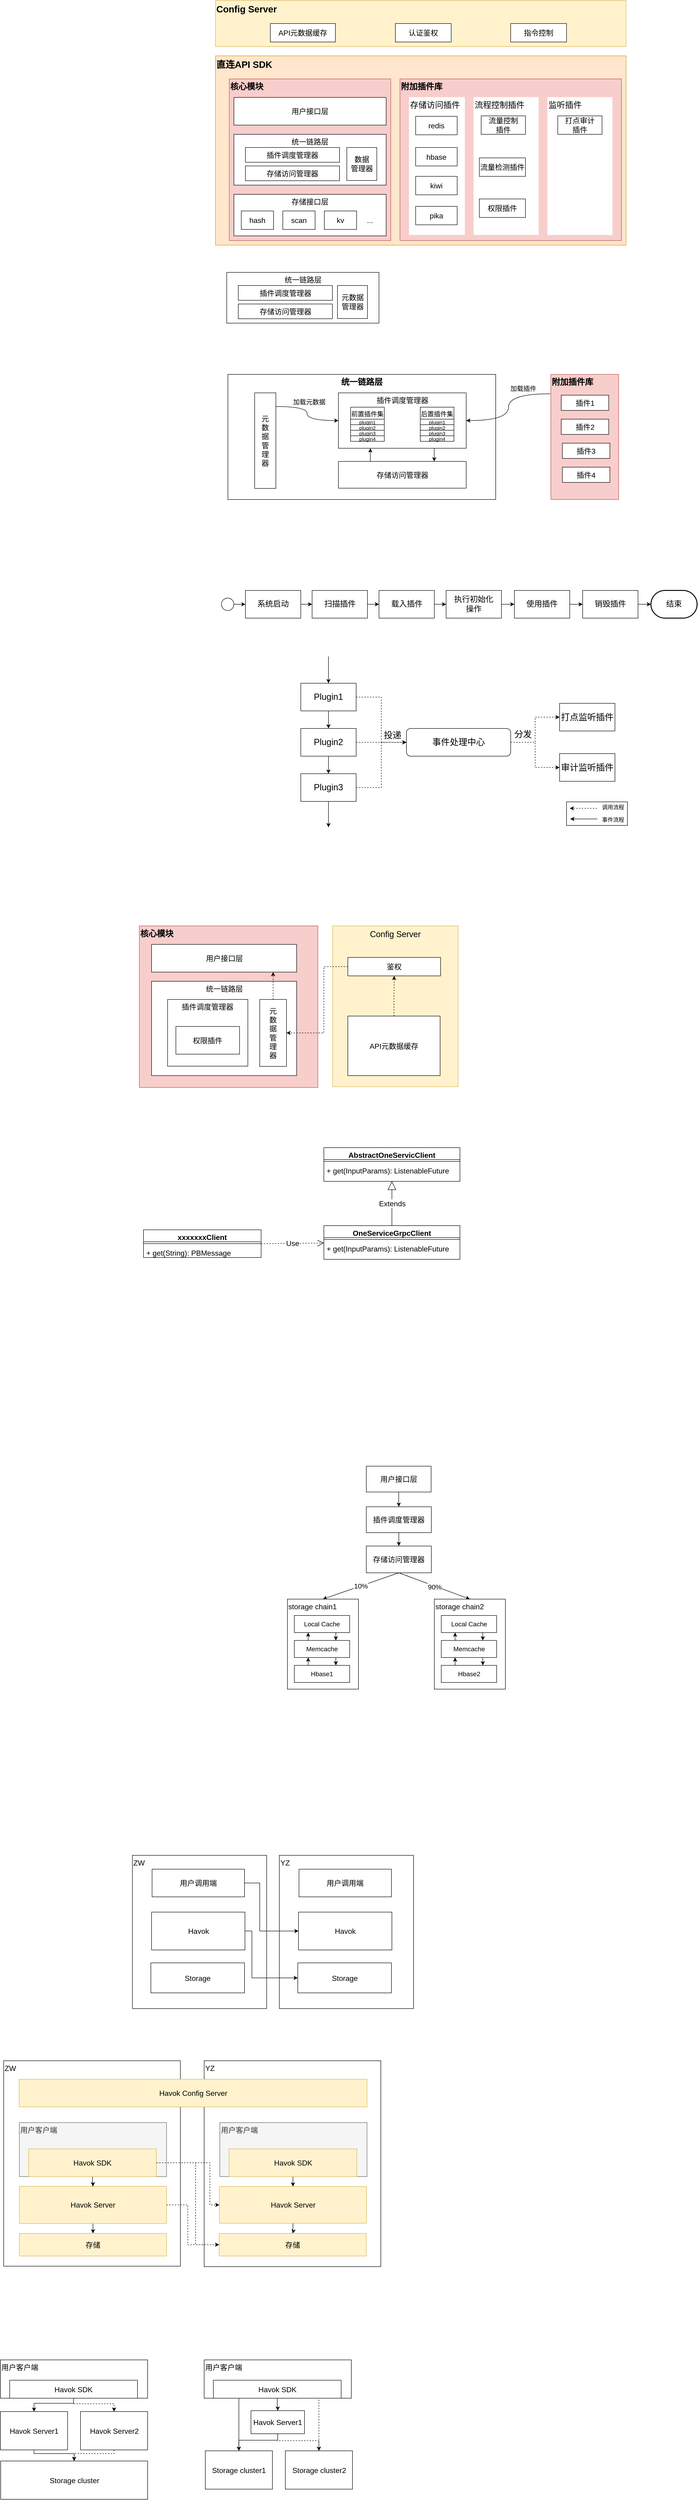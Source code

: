 <mxfile version="18.0.6" type="github">
  <diagram id="GQeWL2nTSIG87tDZNMUT" name="Page-1">
    <mxGraphModel dx="4045" dy="1923" grid="0" gridSize="10" guides="1" tooltips="1" connect="1" arrows="1" fold="1" page="0" pageScale="1" pageWidth="827" pageHeight="1169" math="0" shadow="0">
      <root>
        <mxCell id="0" />
        <mxCell id="1" parent="0" />
        <mxCell id="g6kbwPgoMr0WFrOHUzp--1" value="&lt;font style=&quot;font-size: 20px&quot;&gt;&lt;b&gt;直连API SDK&lt;/b&gt;&lt;/font&gt;" style="rounded=0;whiteSpace=wrap;html=1;verticalAlign=top;align=left;fillColor=#ffe6cc;strokeColor=#d79b00;" parent="1" vertex="1">
          <mxGeometry x="3" y="249" width="890" height="410" as="geometry" />
        </mxCell>
        <mxCell id="KhDFo-M1c330gRiOqBZQ-3" value="附加插件库" style="rounded=0;whiteSpace=wrap;html=1;verticalAlign=top;align=left;fontSize=18;fontStyle=1;fillColor=#f8cecc;strokeColor=#b85450;" parent="1" vertex="1">
          <mxGeometry x="403" y="299" width="480" height="350" as="geometry" />
        </mxCell>
        <mxCell id="KhDFo-M1c330gRiOqBZQ-4" value="核心模块" style="rounded=0;whiteSpace=wrap;html=1;verticalAlign=top;align=left;fontSize=18;fontStyle=1;fillColor=#f8cecc;strokeColor=#b85450;" parent="1" vertex="1">
          <mxGeometry x="33" y="299" width="350" height="350" as="geometry" />
        </mxCell>
        <mxCell id="KhDFo-M1c330gRiOqBZQ-5" value="统一链路层" style="rounded=0;whiteSpace=wrap;html=1;verticalAlign=top;fontSize=16;" parent="1" vertex="1">
          <mxGeometry x="43" y="419" width="330" height="110" as="geometry" />
        </mxCell>
        <mxCell id="KhDFo-M1c330gRiOqBZQ-6" value="存储接口层" style="rounded=0;whiteSpace=wrap;html=1;fontSize=16;verticalAlign=top;" parent="1" vertex="1">
          <mxGeometry x="43" y="549" width="330" height="90" as="geometry" />
        </mxCell>
        <mxCell id="KhDFo-M1c330gRiOqBZQ-7" value="存储访问管理器" style="rounded=0;whiteSpace=wrap;html=1;fontSize=16;" parent="1" vertex="1">
          <mxGeometry x="68" y="487.5" width="204" height="32" as="geometry" />
        </mxCell>
        <mxCell id="KhDFo-M1c330gRiOqBZQ-11" value="用户接口层" style="rounded=0;whiteSpace=wrap;html=1;fontSize=16;" parent="1" vertex="1">
          <mxGeometry x="43" y="339" width="330" height="60" as="geometry" />
        </mxCell>
        <mxCell id="caog0tyJu0MzEItGIJM4-1" value="hash" style="rounded=0;whiteSpace=wrap;html=1;fontSize=16;" parent="1" vertex="1">
          <mxGeometry x="59" y="585" width="70" height="40" as="geometry" />
        </mxCell>
        <mxCell id="caog0tyJu0MzEItGIJM4-2" value="scan" style="rounded=0;whiteSpace=wrap;html=1;fontSize=16;" parent="1" vertex="1">
          <mxGeometry x="149" y="585" width="70" height="40" as="geometry" />
        </mxCell>
        <mxCell id="caog0tyJu0MzEItGIJM4-3" value="kv" style="rounded=0;whiteSpace=wrap;html=1;fontSize=16;" parent="1" vertex="1">
          <mxGeometry x="239" y="585" width="70" height="40" as="geometry" />
        </mxCell>
        <mxCell id="caog0tyJu0MzEItGIJM4-4" value="..." style="rounded=0;whiteSpace=wrap;html=1;fontSize=16;strokeColor=#FFFFFF;" parent="1" vertex="1">
          <mxGeometry x="313" y="585" width="50" height="40" as="geometry" />
        </mxCell>
        <mxCell id="caog0tyJu0MzEItGIJM4-6" value="流程控制插件" style="rounded=0;whiteSpace=wrap;html=1;fontSize=18;strokeColor=#FFFFFF;verticalAlign=top;align=left;" parent="1" vertex="1">
          <mxGeometry x="563" y="339" width="140" height="297.5" as="geometry" />
        </mxCell>
        <mxCell id="KhDFo-M1c330gRiOqBZQ-16" value="权限插件" style="rounded=0;whiteSpace=wrap;html=1;fontSize=16;" parent="1" vertex="1">
          <mxGeometry x="575" y="559" width="100" height="40" as="geometry" />
        </mxCell>
        <mxCell id="KhDFo-M1c330gRiOqBZQ-20" value="流量检测插件" style="rounded=0;whiteSpace=wrap;html=1;fontSize=16;" parent="1" vertex="1">
          <mxGeometry x="575" y="470" width="100" height="40" as="geometry" />
        </mxCell>
        <mxCell id="caog0tyJu0MzEItGIJM4-9" value="存储访问插件" style="rounded=0;whiteSpace=wrap;html=1;fontSize=18;strokeColor=#FFFFFF;verticalAlign=top;align=left;" parent="1" vertex="1">
          <mxGeometry x="423" y="339" width="120" height="297.5" as="geometry" />
        </mxCell>
        <mxCell id="KhDFo-M1c330gRiOqBZQ-12" value="redis" style="rounded=0;whiteSpace=wrap;html=1;fontSize=16;" parent="1" vertex="1">
          <mxGeometry x="437" y="380" width="90" height="40" as="geometry" />
        </mxCell>
        <mxCell id="KhDFo-M1c330gRiOqBZQ-13" value="hbase" style="rounded=0;whiteSpace=wrap;html=1;fontSize=16;" parent="1" vertex="1">
          <mxGeometry x="437" y="447.5" width="90" height="40" as="geometry" />
        </mxCell>
        <mxCell id="KhDFo-M1c330gRiOqBZQ-14" value="kiwi" style="rounded=0;whiteSpace=wrap;html=1;fontSize=16;" parent="1" vertex="1">
          <mxGeometry x="437" y="510" width="90" height="40" as="geometry" />
        </mxCell>
        <mxCell id="KhDFo-M1c330gRiOqBZQ-15" value="pika" style="rounded=0;whiteSpace=wrap;html=1;fontSize=16;" parent="1" vertex="1">
          <mxGeometry x="437" y="575" width="90" height="40" as="geometry" />
        </mxCell>
        <mxCell id="caog0tyJu0MzEItGIJM4-10" value="插件调度管理器" style="rounded=0;whiteSpace=wrap;html=1;fontSize=16;" parent="1" vertex="1">
          <mxGeometry x="68" y="447.5" width="204" height="32" as="geometry" />
        </mxCell>
        <mxCell id="CGGrDUPs-Wo5I1myl7fO-1" value="数据&lt;br&gt;管理器" style="rounded=0;whiteSpace=wrap;html=1;fontSize=16;" parent="1" vertex="1">
          <mxGeometry x="287.75" y="447.5" width="65" height="71.5" as="geometry" />
        </mxCell>
        <mxCell id="CGGrDUPs-Wo5I1myl7fO-2" value="监听插件" style="rounded=0;whiteSpace=wrap;html=1;fontSize=18;strokeColor=#FFFFFF;verticalAlign=top;align=left;" parent="1" vertex="1">
          <mxGeometry x="723" y="339" width="140" height="297.5" as="geometry" />
        </mxCell>
        <mxCell id="KhDFo-M1c330gRiOqBZQ-17" value="流量控制&lt;br&gt;插件" style="rounded=0;whiteSpace=wrap;html=1;fontSize=16;" parent="1" vertex="1">
          <mxGeometry x="579" y="379" width="96" height="40" as="geometry" />
        </mxCell>
        <mxCell id="caog0tyJu0MzEItGIJM4-5" value="打点审计&lt;br&gt;插件" style="rounded=0;whiteSpace=wrap;html=1;fontSize=16;" parent="1" vertex="1">
          <mxGeometry x="745" y="379" width="96" height="40" as="geometry" />
        </mxCell>
        <mxCell id="g6kbwPgoMr0WFrOHUzp--2" value="&lt;b&gt;Config Server&lt;/b&gt;" style="rounded=0;whiteSpace=wrap;html=1;fontSize=20;verticalAlign=top;align=left;fillColor=#fff2cc;strokeColor=#d6b656;" parent="1" vertex="1">
          <mxGeometry x="3" y="129" width="890" height="100" as="geometry" />
        </mxCell>
        <mxCell id="g6kbwPgoMr0WFrOHUzp--3" value="API元数据缓存" style="rounded=0;whiteSpace=wrap;html=1;fontSize=16;" parent="1" vertex="1">
          <mxGeometry x="122" y="179" width="141" height="40" as="geometry" />
        </mxCell>
        <mxCell id="g6kbwPgoMr0WFrOHUzp--4" value="认证鉴权" style="rounded=0;whiteSpace=wrap;html=1;fontSize=16;" parent="1" vertex="1">
          <mxGeometry x="393" y="179" width="121" height="40" as="geometry" />
        </mxCell>
        <mxCell id="g6kbwPgoMr0WFrOHUzp--5" value="指令控制" style="rounded=0;whiteSpace=wrap;html=1;fontSize=16;" parent="1" vertex="1">
          <mxGeometry x="643" y="179" width="121" height="40" as="geometry" />
        </mxCell>
        <mxCell id="g4aInVaGI_5vyMNu5kUT-1" value="统一链路层" style="rounded=0;whiteSpace=wrap;html=1;verticalAlign=top;fontSize=16;" parent="1" vertex="1">
          <mxGeometry x="27.5" y="718" width="330" height="110" as="geometry" />
        </mxCell>
        <mxCell id="g4aInVaGI_5vyMNu5kUT-2" value="存储访问管理器" style="rounded=0;whiteSpace=wrap;html=1;fontSize=16;" parent="1" vertex="1">
          <mxGeometry x="52.5" y="786.5" width="204" height="32" as="geometry" />
        </mxCell>
        <mxCell id="g4aInVaGI_5vyMNu5kUT-3" value="插件调度管理器" style="rounded=0;whiteSpace=wrap;html=1;fontSize=16;" parent="1" vertex="1">
          <mxGeometry x="52.5" y="746.5" width="204" height="32" as="geometry" />
        </mxCell>
        <mxCell id="g4aInVaGI_5vyMNu5kUT-4" value="元数据&lt;br&gt;管理器" style="rounded=0;whiteSpace=wrap;html=1;fontSize=16;" parent="1" vertex="1">
          <mxGeometry x="267.5" y="746.5" width="65" height="71.5" as="geometry" />
        </mxCell>
        <mxCell id="g4aInVaGI_5vyMNu5kUT-5" value="&lt;font style=&quot;font-size: 18px&quot;&gt;&lt;b&gt;统一链路层&lt;/b&gt;&lt;/font&gt;" style="rounded=0;whiteSpace=wrap;html=1;verticalAlign=top;fontSize=16;" parent="1" vertex="1">
          <mxGeometry x="30" y="939" width="580.5" height="271" as="geometry" />
        </mxCell>
        <mxCell id="g4aInVaGI_5vyMNu5kUT-21" style="edgeStyle=orthogonalEdgeStyle;curved=1;rounded=0;orthogonalLoop=1;jettySize=auto;html=1;exitX=0.25;exitY=0;exitDx=0;exitDy=0;entryX=0.25;entryY=1;entryDx=0;entryDy=0;" parent="1" source="g4aInVaGI_5vyMNu5kUT-6" target="g4aInVaGI_5vyMNu5kUT-7" edge="1">
          <mxGeometry relative="1" as="geometry" />
        </mxCell>
        <mxCell id="g4aInVaGI_5vyMNu5kUT-6" value="存储访问管理器" style="rounded=0;whiteSpace=wrap;html=1;fontSize=16;" parent="1" vertex="1">
          <mxGeometry x="269.5" y="1127.5" width="277" height="58" as="geometry" />
        </mxCell>
        <mxCell id="g4aInVaGI_5vyMNu5kUT-20" style="edgeStyle=orthogonalEdgeStyle;curved=1;rounded=0;orthogonalLoop=1;jettySize=auto;html=1;exitX=0.75;exitY=1;exitDx=0;exitDy=0;entryX=0.75;entryY=0;entryDx=0;entryDy=0;" parent="1" source="g4aInVaGI_5vyMNu5kUT-7" target="g4aInVaGI_5vyMNu5kUT-6" edge="1">
          <mxGeometry relative="1" as="geometry" />
        </mxCell>
        <mxCell id="g4aInVaGI_5vyMNu5kUT-7" value="插件调度管理器" style="rounded=0;whiteSpace=wrap;html=1;fontSize=16;verticalAlign=top;" parent="1" vertex="1">
          <mxGeometry x="269.5" y="979" width="277" height="120" as="geometry" />
        </mxCell>
        <mxCell id="g4aInVaGI_5vyMNu5kUT-23" style="edgeStyle=orthogonalEdgeStyle;curved=1;rounded=0;orthogonalLoop=1;jettySize=auto;html=1;exitX=1;exitY=0.143;exitDx=0;exitDy=0;entryX=0;entryY=0.5;entryDx=0;entryDy=0;exitPerimeter=0;" parent="1" source="g4aInVaGI_5vyMNu5kUT-8" target="g4aInVaGI_5vyMNu5kUT-7" edge="1">
          <mxGeometry relative="1" as="geometry" />
        </mxCell>
        <mxCell id="g4aInVaGI_5vyMNu5kUT-25" value="加载元数据" style="edgeLabel;html=1;align=center;verticalAlign=middle;resizable=0;points=[];fontSize=14;" parent="g4aInVaGI_5vyMNu5kUT-23" vertex="1" connectable="0">
          <mxGeometry x="-0.211" y="5" relative="1" as="geometry">
            <mxPoint x="6" y="-5" as="offset" />
          </mxGeometry>
        </mxCell>
        <mxCell id="g4aInVaGI_5vyMNu5kUT-8" value="元&lt;br&gt;数&lt;br&gt;据&lt;br&gt;管&lt;br&gt;理&lt;br&gt;器" style="rounded=0;whiteSpace=wrap;html=1;fontSize=16;" parent="1" vertex="1">
          <mxGeometry x="88" y="979" width="46" height="207" as="geometry" />
        </mxCell>
        <mxCell id="g4aInVaGI_5vyMNu5kUT-19" style="edgeStyle=orthogonalEdgeStyle;rounded=0;orthogonalLoop=1;jettySize=auto;html=1;exitX=-0.007;exitY=0.155;exitDx=0;exitDy=0;entryX=1;entryY=0.5;entryDx=0;entryDy=0;curved=1;exitPerimeter=0;" parent="1" source="g4aInVaGI_5vyMNu5kUT-9" target="g4aInVaGI_5vyMNu5kUT-7" edge="1">
          <mxGeometry relative="1" as="geometry" />
        </mxCell>
        <mxCell id="g4aInVaGI_5vyMNu5kUT-24" value="加载插件" style="edgeLabel;html=1;align=center;verticalAlign=middle;resizable=0;points=[];fontSize=14;" parent="g4aInVaGI_5vyMNu5kUT-19" vertex="1" connectable="0">
          <mxGeometry x="-0.294" y="1" relative="1" as="geometry">
            <mxPoint x="26" y="-12" as="offset" />
          </mxGeometry>
        </mxCell>
        <mxCell id="g4aInVaGI_5vyMNu5kUT-9" value="附加插件库" style="rounded=0;whiteSpace=wrap;html=1;verticalAlign=top;align=left;fontSize=18;fontStyle=1;fillColor=#f8cecc;strokeColor=#b85450;" parent="1" vertex="1">
          <mxGeometry x="730" y="939" width="147" height="271" as="geometry" />
        </mxCell>
        <mxCell id="g4aInVaGI_5vyMNu5kUT-13" value="插件1" style="rounded=0;whiteSpace=wrap;html=1;fontSize=16;" parent="1" vertex="1">
          <mxGeometry x="752.5" y="984" width="103" height="33" as="geometry" />
        </mxCell>
        <mxCell id="g4aInVaGI_5vyMNu5kUT-14" value="插件2" style="rounded=0;whiteSpace=wrap;html=1;fontSize=16;" parent="1" vertex="1">
          <mxGeometry x="752.5" y="1036" width="103" height="33" as="geometry" />
        </mxCell>
        <mxCell id="g4aInVaGI_5vyMNu5kUT-15" value="插件3" style="rounded=0;whiteSpace=wrap;html=1;fontSize=16;" parent="1" vertex="1">
          <mxGeometry x="755" y="1088" width="103" height="33" as="geometry" />
        </mxCell>
        <mxCell id="g4aInVaGI_5vyMNu5kUT-16" value="插件4" style="rounded=0;whiteSpace=wrap;html=1;fontSize=16;" parent="1" vertex="1">
          <mxGeometry x="755" y="1140" width="103" height="33" as="geometry" />
        </mxCell>
        <mxCell id="g4aInVaGI_5vyMNu5kUT-27" value="前置插件集" style="rounded=0;whiteSpace=wrap;html=1;fontSize=14;verticalAlign=top;" parent="1" vertex="1">
          <mxGeometry x="296" y="1010" width="73" height="74" as="geometry" />
        </mxCell>
        <mxCell id="g4aInVaGI_5vyMNu5kUT-28" value="&lt;span style=&quot;font-size: 11px&quot;&gt;plugin1&lt;/span&gt;" style="rounded=0;whiteSpace=wrap;html=1;fontSize=14;" parent="1" vertex="1">
          <mxGeometry x="296" y="1036" width="73" height="12" as="geometry" />
        </mxCell>
        <mxCell id="g4aInVaGI_5vyMNu5kUT-29" value="&lt;span style=&quot;font-size: 11px&quot;&gt;plugin2&lt;/span&gt;" style="rounded=0;whiteSpace=wrap;html=1;fontSize=14;" parent="1" vertex="1">
          <mxGeometry x="296" y="1048" width="73" height="12" as="geometry" />
        </mxCell>
        <mxCell id="g4aInVaGI_5vyMNu5kUT-30" value="&lt;span style=&quot;font-size: 11px&quot;&gt;plugin3&lt;/span&gt;" style="rounded=0;whiteSpace=wrap;html=1;fontSize=14;" parent="1" vertex="1">
          <mxGeometry x="296" y="1060" width="73" height="12" as="geometry" />
        </mxCell>
        <mxCell id="g4aInVaGI_5vyMNu5kUT-31" value="&lt;span style=&quot;font-size: 11px&quot;&gt;plugin4&lt;/span&gt;" style="rounded=0;whiteSpace=wrap;html=1;fontSize=14;" parent="1" vertex="1">
          <mxGeometry x="296" y="1072" width="73" height="12" as="geometry" />
        </mxCell>
        <mxCell id="g4aInVaGI_5vyMNu5kUT-38" value="后置插件集" style="rounded=0;whiteSpace=wrap;html=1;fontSize=14;verticalAlign=top;" parent="1" vertex="1">
          <mxGeometry x="447" y="1010" width="73" height="74" as="geometry" />
        </mxCell>
        <mxCell id="g4aInVaGI_5vyMNu5kUT-39" value="&lt;font style=&quot;font-size: 11px&quot;&gt;plugin1&lt;/font&gt;" style="rounded=0;whiteSpace=wrap;html=1;fontSize=14;" parent="1" vertex="1">
          <mxGeometry x="447" y="1036" width="73" height="12" as="geometry" />
        </mxCell>
        <mxCell id="g4aInVaGI_5vyMNu5kUT-40" value="&lt;span style=&quot;font-size: 11px&quot;&gt;plugin2&lt;/span&gt;" style="rounded=0;whiteSpace=wrap;html=1;fontSize=14;" parent="1" vertex="1">
          <mxGeometry x="447" y="1048" width="73" height="12" as="geometry" />
        </mxCell>
        <mxCell id="g4aInVaGI_5vyMNu5kUT-41" value="&lt;span style=&quot;font-size: 11px&quot;&gt;plugin3&lt;/span&gt;" style="rounded=0;whiteSpace=wrap;html=1;fontSize=14;" parent="1" vertex="1">
          <mxGeometry x="447" y="1060" width="73" height="12" as="geometry" />
        </mxCell>
        <mxCell id="g4aInVaGI_5vyMNu5kUT-42" value="&lt;span style=&quot;font-size: 11px&quot;&gt;plugin4&lt;/span&gt;" style="rounded=0;whiteSpace=wrap;html=1;fontSize=14;" parent="1" vertex="1">
          <mxGeometry x="447" y="1072" width="73" height="12" as="geometry" />
        </mxCell>
        <mxCell id="ISDOjA2f_HoGxvvFknEz-4" style="edgeStyle=orthogonalEdgeStyle;rounded=0;orthogonalLoop=1;jettySize=auto;html=1;entryX=0;entryY=0.5;entryDx=0;entryDy=0;fontSize=17;" parent="1" source="ISDOjA2f_HoGxvvFknEz-2" target="ISDOjA2f_HoGxvvFknEz-3" edge="1">
          <mxGeometry relative="1" as="geometry" />
        </mxCell>
        <mxCell id="ISDOjA2f_HoGxvvFknEz-2" value="" style="ellipse;whiteSpace=wrap;html=1;aspect=fixed;fontSize=17;" parent="1" vertex="1">
          <mxGeometry x="16" y="1423.5" width="27" height="27" as="geometry" />
        </mxCell>
        <mxCell id="ISDOjA2f_HoGxvvFknEz-6" value="" style="edgeStyle=orthogonalEdgeStyle;rounded=0;orthogonalLoop=1;jettySize=auto;html=1;fontSize=17;" parent="1" source="ISDOjA2f_HoGxvvFknEz-3" target="ISDOjA2f_HoGxvvFknEz-5" edge="1">
          <mxGeometry relative="1" as="geometry" />
        </mxCell>
        <mxCell id="ISDOjA2f_HoGxvvFknEz-3" value="系统启动" style="rounded=0;whiteSpace=wrap;html=1;fontSize=17;" parent="1" vertex="1">
          <mxGeometry x="68" y="1407" width="120" height="60" as="geometry" />
        </mxCell>
        <mxCell id="ISDOjA2f_HoGxvvFknEz-8" value="" style="edgeStyle=orthogonalEdgeStyle;rounded=0;orthogonalLoop=1;jettySize=auto;html=1;fontSize=17;" parent="1" source="ISDOjA2f_HoGxvvFknEz-5" target="ISDOjA2f_HoGxvvFknEz-7" edge="1">
          <mxGeometry relative="1" as="geometry" />
        </mxCell>
        <mxCell id="ISDOjA2f_HoGxvvFknEz-5" value="扫描插件" style="rounded=0;whiteSpace=wrap;html=1;fontSize=17;" parent="1" vertex="1">
          <mxGeometry x="212.5" y="1407" width="120" height="60" as="geometry" />
        </mxCell>
        <mxCell id="ISDOjA2f_HoGxvvFknEz-10" value="" style="edgeStyle=orthogonalEdgeStyle;rounded=0;orthogonalLoop=1;jettySize=auto;html=1;fontSize=17;" parent="1" source="ISDOjA2f_HoGxvvFknEz-7" target="ISDOjA2f_HoGxvvFknEz-9" edge="1">
          <mxGeometry relative="1" as="geometry" />
        </mxCell>
        <mxCell id="ISDOjA2f_HoGxvvFknEz-7" value="载入插件" style="rounded=0;whiteSpace=wrap;html=1;fontSize=17;" parent="1" vertex="1">
          <mxGeometry x="357.5" y="1407" width="120" height="60" as="geometry" />
        </mxCell>
        <mxCell id="ISDOjA2f_HoGxvvFknEz-12" value="" style="edgeStyle=orthogonalEdgeStyle;rounded=0;orthogonalLoop=1;jettySize=auto;html=1;fontSize=17;" parent="1" source="ISDOjA2f_HoGxvvFknEz-9" target="ISDOjA2f_HoGxvvFknEz-11" edge="1">
          <mxGeometry relative="1" as="geometry" />
        </mxCell>
        <mxCell id="ISDOjA2f_HoGxvvFknEz-9" value="执行初始化&lt;br&gt;操作" style="rounded=0;whiteSpace=wrap;html=1;fontSize=17;" parent="1" vertex="1">
          <mxGeometry x="503" y="1407" width="120" height="60" as="geometry" />
        </mxCell>
        <mxCell id="ISDOjA2f_HoGxvvFknEz-14" value="" style="edgeStyle=orthogonalEdgeStyle;rounded=0;orthogonalLoop=1;jettySize=auto;html=1;fontSize=17;" parent="1" source="ISDOjA2f_HoGxvvFknEz-11" target="ISDOjA2f_HoGxvvFknEz-13" edge="1">
          <mxGeometry relative="1" as="geometry" />
        </mxCell>
        <mxCell id="ISDOjA2f_HoGxvvFknEz-11" value="使用插件" style="rounded=0;whiteSpace=wrap;html=1;fontSize=17;" parent="1" vertex="1">
          <mxGeometry x="651" y="1407" width="120" height="60" as="geometry" />
        </mxCell>
        <mxCell id="ISDOjA2f_HoGxvvFknEz-22" style="edgeStyle=orthogonalEdgeStyle;rounded=0;orthogonalLoop=1;jettySize=auto;html=1;entryX=0;entryY=0.5;entryDx=0;entryDy=0;entryPerimeter=0;fontSize=17;" parent="1" source="ISDOjA2f_HoGxvvFknEz-13" target="ISDOjA2f_HoGxvvFknEz-21" edge="1">
          <mxGeometry relative="1" as="geometry" />
        </mxCell>
        <mxCell id="ISDOjA2f_HoGxvvFknEz-13" value="销毁插件" style="rounded=0;whiteSpace=wrap;html=1;fontSize=17;" parent="1" vertex="1">
          <mxGeometry x="799" y="1407" width="120" height="60" as="geometry" />
        </mxCell>
        <mxCell id="ISDOjA2f_HoGxvvFknEz-21" value="结束" style="strokeWidth=2;html=1;shape=mxgraph.flowchart.terminator;whiteSpace=wrap;fontSize=17;" parent="1" vertex="1">
          <mxGeometry x="947" y="1407" width="100" height="60" as="geometry" />
        </mxCell>
        <mxCell id="Bo2Gev7iozKviXLK7qLn-4" value="打点监听插件" style="rounded=0;whiteSpace=wrap;html=1;fontSize=19;" parent="1" vertex="1">
          <mxGeometry x="749" y="1651.5" width="120" height="60" as="geometry" />
        </mxCell>
        <mxCell id="Bo2Gev7iozKviXLK7qLn-5" value="审计监听插件" style="rounded=0;whiteSpace=wrap;html=1;fontSize=19;" parent="1" vertex="1">
          <mxGeometry x="749" y="1760.5" width="120" height="60" as="geometry" />
        </mxCell>
        <mxCell id="Bo2Gev7iozKviXLK7qLn-9" style="edgeStyle=orthogonalEdgeStyle;rounded=0;orthogonalLoop=1;jettySize=auto;html=1;entryX=0.5;entryY=0;entryDx=0;entryDy=0;fontSize=19;" parent="1" source="Bo2Gev7iozKviXLK7qLn-6" target="Bo2Gev7iozKviXLK7qLn-7" edge="1">
          <mxGeometry relative="1" as="geometry" />
        </mxCell>
        <mxCell id="Bo2Gev7iozKviXLK7qLn-12" style="edgeStyle=orthogonalEdgeStyle;rounded=0;orthogonalLoop=1;jettySize=auto;html=1;endArrow=none;endFill=0;startArrow=classic;startFill=1;fontSize=19;" parent="1" source="Bo2Gev7iozKviXLK7qLn-6" edge="1">
          <mxGeometry relative="1" as="geometry">
            <mxPoint x="248" y="1550" as="targetPoint" />
          </mxGeometry>
        </mxCell>
        <mxCell id="Bo2Gev7iozKviXLK7qLn-16" style="edgeStyle=orthogonalEdgeStyle;rounded=0;orthogonalLoop=1;jettySize=auto;html=1;entryX=0;entryY=0.5;entryDx=0;entryDy=0;startArrow=none;startFill=0;endArrow=classic;endFill=1;fontSize=19;dashed=1;" parent="1" source="Bo2Gev7iozKviXLK7qLn-6" target="Bo2Gev7iozKviXLK7qLn-15" edge="1">
          <mxGeometry relative="1" as="geometry" />
        </mxCell>
        <mxCell id="Bo2Gev7iozKviXLK7qLn-6" value="Plugin1" style="rounded=0;whiteSpace=wrap;html=1;fontSize=19;" parent="1" vertex="1">
          <mxGeometry x="188" y="1608" width="120" height="60" as="geometry" />
        </mxCell>
        <mxCell id="Bo2Gev7iozKviXLK7qLn-10" style="edgeStyle=orthogonalEdgeStyle;rounded=0;orthogonalLoop=1;jettySize=auto;html=1;entryX=0.5;entryY=0;entryDx=0;entryDy=0;fontSize=19;" parent="1" source="Bo2Gev7iozKviXLK7qLn-7" target="Bo2Gev7iozKviXLK7qLn-8" edge="1">
          <mxGeometry relative="1" as="geometry" />
        </mxCell>
        <mxCell id="Bo2Gev7iozKviXLK7qLn-17" style="edgeStyle=orthogonalEdgeStyle;rounded=0;orthogonalLoop=1;jettySize=auto;html=1;entryX=0;entryY=0.5;entryDx=0;entryDy=0;startArrow=none;startFill=0;endArrow=classic;endFill=1;fontSize=19;dashed=1;" parent="1" source="Bo2Gev7iozKviXLK7qLn-7" target="Bo2Gev7iozKviXLK7qLn-15" edge="1">
          <mxGeometry relative="1" as="geometry" />
        </mxCell>
        <mxCell id="Bo2Gev7iozKviXLK7qLn-7" value="Plugin2" style="rounded=0;whiteSpace=wrap;html=1;fontSize=19;" parent="1" vertex="1">
          <mxGeometry x="188" y="1706" width="120" height="60" as="geometry" />
        </mxCell>
        <mxCell id="Bo2Gev7iozKviXLK7qLn-11" style="edgeStyle=orthogonalEdgeStyle;rounded=0;orthogonalLoop=1;jettySize=auto;html=1;fontSize=19;" parent="1" source="Bo2Gev7iozKviXLK7qLn-8" edge="1">
          <mxGeometry relative="1" as="geometry">
            <mxPoint x="248" y="1920" as="targetPoint" />
          </mxGeometry>
        </mxCell>
        <mxCell id="Bo2Gev7iozKviXLK7qLn-18" style="edgeStyle=orthogonalEdgeStyle;rounded=0;orthogonalLoop=1;jettySize=auto;html=1;entryX=0;entryY=0.5;entryDx=0;entryDy=0;startArrow=none;startFill=0;endArrow=classic;endFill=1;fontSize=19;dashed=1;" parent="1" source="Bo2Gev7iozKviXLK7qLn-8" target="Bo2Gev7iozKviXLK7qLn-15" edge="1">
          <mxGeometry relative="1" as="geometry" />
        </mxCell>
        <mxCell id="Bo2Gev7iozKviXLK7qLn-8" value="Plugin3" style="rounded=0;whiteSpace=wrap;html=1;fontSize=19;" parent="1" vertex="1">
          <mxGeometry x="188" y="1804" width="120" height="60" as="geometry" />
        </mxCell>
        <mxCell id="Bo2Gev7iozKviXLK7qLn-19" style="edgeStyle=orthogonalEdgeStyle;rounded=0;orthogonalLoop=1;jettySize=auto;html=1;entryX=0;entryY=0.5;entryDx=0;entryDy=0;startArrow=none;startFill=0;endArrow=classic;endFill=1;fontSize=19;dashed=1;" parent="1" source="Bo2Gev7iozKviXLK7qLn-15" target="Bo2Gev7iozKviXLK7qLn-4" edge="1">
          <mxGeometry relative="1" as="geometry" />
        </mxCell>
        <mxCell id="Bo2Gev7iozKviXLK7qLn-20" style="edgeStyle=orthogonalEdgeStyle;rounded=0;orthogonalLoop=1;jettySize=auto;html=1;entryX=0;entryY=0.5;entryDx=0;entryDy=0;startArrow=none;startFill=0;endArrow=classic;endFill=1;fontSize=19;dashed=1;" parent="1" source="Bo2Gev7iozKviXLK7qLn-15" target="Bo2Gev7iozKviXLK7qLn-5" edge="1">
          <mxGeometry relative="1" as="geometry" />
        </mxCell>
        <mxCell id="Bo2Gev7iozKviXLK7qLn-15" value="事件处理中心" style="rounded=1;whiteSpace=wrap;html=1;fontSize=19;" parent="1" vertex="1">
          <mxGeometry x="417" y="1706" width="226" height="60" as="geometry" />
        </mxCell>
        <mxCell id="Bo2Gev7iozKviXLK7qLn-21" value="分发" style="text;html=1;strokeColor=none;fillColor=none;align=center;verticalAlign=middle;whiteSpace=wrap;rounded=0;fontSize=19;" parent="1" vertex="1">
          <mxGeometry x="640" y="1704" width="60" height="30" as="geometry" />
        </mxCell>
        <mxCell id="Bo2Gev7iozKviXLK7qLn-22" value="投递" style="text;html=1;strokeColor=none;fillColor=none;align=center;verticalAlign=middle;whiteSpace=wrap;rounded=0;fontSize=19;" parent="1" vertex="1">
          <mxGeometry x="357" y="1706" width="60" height="30" as="geometry" />
        </mxCell>
        <mxCell id="Bo2Gev7iozKviXLK7qLn-23" value="" style="rounded=0;whiteSpace=wrap;html=1;" parent="1" vertex="1">
          <mxGeometry x="764" y="1865" width="132" height="51" as="geometry" />
        </mxCell>
        <mxCell id="Bo2Gev7iozKviXLK7qLn-24" value="" style="endArrow=classic;html=1;rounded=0;dashed=1;strokeColor=#000000;" parent="1" edge="1">
          <mxGeometry width="50" height="50" relative="1" as="geometry">
            <mxPoint x="830" y="1879" as="sourcePoint" />
            <mxPoint x="771" y="1879" as="targetPoint" />
          </mxGeometry>
        </mxCell>
        <mxCell id="Bo2Gev7iozKviXLK7qLn-25" value="" style="endArrow=classic;html=1;rounded=0;strokeColor=#000000;" parent="1" edge="1">
          <mxGeometry width="50" height="50" relative="1" as="geometry">
            <mxPoint x="831" y="1902" as="sourcePoint" />
            <mxPoint x="772" y="1902" as="targetPoint" />
          </mxGeometry>
        </mxCell>
        <mxCell id="Bo2Gev7iozKviXLK7qLn-26" value="调用流程" style="text;html=1;strokeColor=none;fillColor=none;align=center;verticalAlign=middle;whiteSpace=wrap;rounded=0;" parent="1" vertex="1">
          <mxGeometry x="835" y="1862" width="60" height="30" as="geometry" />
        </mxCell>
        <mxCell id="Bo2Gev7iozKviXLK7qLn-27" value="事件流程" style="text;html=1;strokeColor=none;fillColor=none;align=center;verticalAlign=middle;whiteSpace=wrap;rounded=0;" parent="1" vertex="1">
          <mxGeometry x="835" y="1889" width="60" height="30" as="geometry" />
        </mxCell>
        <mxCell id="Bo2Gev7iozKviXLK7qLn-30" value="&lt;font style=&quot;font-size: 18px&quot;&gt;Config Server&lt;/font&gt;" style="rounded=0;whiteSpace=wrap;html=1;fontSize=19;verticalAlign=top;fillColor=#fff2cc;strokeColor=#d6b656;" parent="1" vertex="1">
          <mxGeometry x="257" y="2133.75" width="272" height="348.25" as="geometry" />
        </mxCell>
        <mxCell id="Bo2Gev7iozKviXLK7qLn-31" value="&lt;font style=&quot;font-size: 16px&quot;&gt;鉴权&lt;/font&gt;" style="rounded=0;whiteSpace=wrap;html=1;fontSize=19;" parent="1" vertex="1">
          <mxGeometry x="290" y="2202" width="201" height="40" as="geometry" />
        </mxCell>
        <mxCell id="Bo2Gev7iozKviXLK7qLn-38" style="edgeStyle=orthogonalEdgeStyle;rounded=0;orthogonalLoop=1;jettySize=auto;html=1;fontSize=18;startArrow=none;startFill=0;endArrow=classic;endFill=1;dashed=1;" parent="1" source="Bo2Gev7iozKviXLK7qLn-37" target="Bo2Gev7iozKviXLK7qLn-31" edge="1">
          <mxGeometry relative="1" as="geometry" />
        </mxCell>
        <mxCell id="Bo2Gev7iozKviXLK7qLn-37" value="&lt;span style=&quot;font-size: 16px&quot;&gt;API元数据缓存&lt;/span&gt;" style="rounded=0;whiteSpace=wrap;html=1;fontSize=19;" parent="1" vertex="1">
          <mxGeometry x="290" y="2329" width="200" height="129" as="geometry" />
        </mxCell>
        <mxCell id="Bo2Gev7iozKviXLK7qLn-44" value="核心模块" style="rounded=0;whiteSpace=wrap;html=1;verticalAlign=top;align=left;fontSize=18;fontStyle=1;fillColor=#f8cecc;strokeColor=#b85450;" parent="1" vertex="1">
          <mxGeometry x="-162" y="2133.75" width="387" height="350" as="geometry" />
        </mxCell>
        <mxCell id="Bo2Gev7iozKviXLK7qLn-45" value="统一链路层" style="rounded=0;whiteSpace=wrap;html=1;verticalAlign=top;fontSize=16;" parent="1" vertex="1">
          <mxGeometry x="-135.5" y="2253.75" width="314.5" height="204.25" as="geometry" />
        </mxCell>
        <mxCell id="Bo2Gev7iozKviXLK7qLn-47" value="用户接口层" style="rounded=0;whiteSpace=wrap;html=1;fontSize=16;" parent="1" vertex="1">
          <mxGeometry x="-135.5" y="2173.75" width="314.5" height="60" as="geometry" />
        </mxCell>
        <mxCell id="Bo2Gev7iozKviXLK7qLn-55" style="edgeStyle=orthogonalEdgeStyle;rounded=0;orthogonalLoop=1;jettySize=auto;html=1;fontSize=16;startArrow=none;startFill=0;endArrow=classic;endFill=1;dashed=1;" parent="1" source="Bo2Gev7iozKviXLK7qLn-50" target="Bo2Gev7iozKviXLK7qLn-47" edge="1">
          <mxGeometry relative="1" as="geometry">
            <Array as="points">
              <mxPoint x="128" y="2251" />
              <mxPoint x="128" y="2251" />
            </Array>
          </mxGeometry>
        </mxCell>
        <mxCell id="Bo2Gev7iozKviXLK7qLn-50" value="&lt;font style=&quot;font-size: 16px;&quot;&gt;元&lt;br style=&quot;font-size: 16px;&quot;&gt;数&lt;br style=&quot;font-size: 16px;&quot;&gt;据&lt;br style=&quot;font-size: 16px;&quot;&gt;管&lt;br style=&quot;font-size: 16px;&quot;&gt;理&lt;br style=&quot;font-size: 16px;&quot;&gt;器&lt;/font&gt;" style="rounded=0;whiteSpace=wrap;html=1;fontSize=16;" parent="1" vertex="1">
          <mxGeometry x="99" y="2293" width="58" height="145" as="geometry" />
        </mxCell>
        <mxCell id="Bo2Gev7iozKviXLK7qLn-51" value="&lt;font style=&quot;font-size: 16px;&quot;&gt;插件调度管理器&lt;/font&gt;" style="rounded=0;whiteSpace=wrap;html=1;fontSize=16;verticalAlign=top;" parent="1" vertex="1">
          <mxGeometry x="-100.75" y="2293" width="174" height="144.5" as="geometry" />
        </mxCell>
        <mxCell id="Bo2Gev7iozKviXLK7qLn-52" value="&lt;font style=&quot;font-size: 16px;&quot;&gt;权限插件&lt;/font&gt;" style="rounded=0;whiteSpace=wrap;html=1;fontSize=16;" parent="1" vertex="1">
          <mxGeometry x="-82.75" y="2351.5" width="138" height="60" as="geometry" />
        </mxCell>
        <mxCell id="Bo2Gev7iozKviXLK7qLn-40" style="edgeStyle=orthogonalEdgeStyle;rounded=0;orthogonalLoop=1;jettySize=auto;html=1;entryX=1;entryY=0.5;entryDx=0;entryDy=0;fontSize=18;startArrow=none;startFill=0;endArrow=classic;endFill=1;dashed=1;" parent="1" source="Bo2Gev7iozKviXLK7qLn-31" target="Bo2Gev7iozKviXLK7qLn-50" edge="1">
          <mxGeometry relative="1" as="geometry">
            <mxPoint x="619.5" y="2307" as="targetPoint" />
            <Array as="points">
              <mxPoint x="238" y="2222" />
              <mxPoint x="238" y="2366" />
            </Array>
          </mxGeometry>
        </mxCell>
        <mxCell id="Bo2Gev7iozKviXLK7qLn-67" value="xxxxxxxClient" style="swimlane;fontStyle=1;align=center;verticalAlign=top;childLayout=stackLayout;horizontal=1;startSize=26;horizontalStack=0;resizeParent=1;resizeParentMax=0;resizeLast=0;collapsible=1;marginBottom=0;labelBackgroundColor=#FFFFFF;fontSize=16;fontColor=#000000;" parent="1" vertex="1">
          <mxGeometry x="-153" y="2792" width="255" height="60" as="geometry" />
        </mxCell>
        <mxCell id="Bo2Gev7iozKviXLK7qLn-69" value="" style="line;strokeWidth=1;fillColor=none;align=left;verticalAlign=middle;spacingTop=-1;spacingLeft=3;spacingRight=3;rotatable=0;labelPosition=right;points=[];portConstraint=eastwest;labelBackgroundColor=#FFFFFF;fontSize=16;fontColor=#000000;" parent="Bo2Gev7iozKviXLK7qLn-67" vertex="1">
          <mxGeometry y="26" width="255" height="8" as="geometry" />
        </mxCell>
        <mxCell id="Bo2Gev7iozKviXLK7qLn-70" value="+ get(String): PBMessage" style="text;strokeColor=none;fillColor=none;align=left;verticalAlign=top;spacingLeft=4;spacingRight=4;overflow=hidden;rotatable=0;points=[[0,0.5],[1,0.5]];portConstraint=eastwest;labelBackgroundColor=#FFFFFF;fontSize=16;fontColor=#000000;" parent="Bo2Gev7iozKviXLK7qLn-67" vertex="1">
          <mxGeometry y="34" width="255" height="26" as="geometry" />
        </mxCell>
        <mxCell id="Bo2Gev7iozKviXLK7qLn-72" value="AbstractOneServicClient" style="swimlane;fontStyle=1;align=center;verticalAlign=top;childLayout=stackLayout;horizontal=1;startSize=26;horizontalStack=0;resizeParent=1;resizeParentMax=0;resizeLast=0;collapsible=1;marginBottom=0;labelBackgroundColor=#FFFFFF;fontSize=16;fontColor=#000000;" parent="1" vertex="1">
          <mxGeometry x="238" y="2614" width="295" height="73" as="geometry" />
        </mxCell>
        <mxCell id="Bo2Gev7iozKviXLK7qLn-74" value="" style="line;strokeWidth=1;fillColor=none;align=left;verticalAlign=middle;spacingTop=-1;spacingLeft=3;spacingRight=3;rotatable=0;labelPosition=right;points=[];portConstraint=eastwest;labelBackgroundColor=#FFFFFF;fontSize=16;fontColor=#000000;" parent="Bo2Gev7iozKviXLK7qLn-72" vertex="1">
          <mxGeometry y="26" width="295" height="8" as="geometry" />
        </mxCell>
        <mxCell id="Bo2Gev7iozKviXLK7qLn-75" value="+ get(InputParams): ListenableFuture" style="text;strokeColor=none;fillColor=none;align=left;verticalAlign=top;spacingLeft=4;spacingRight=4;overflow=hidden;rotatable=0;points=[[0,0.5],[1,0.5]];portConstraint=eastwest;labelBackgroundColor=#FFFFFF;fontSize=16;fontColor=#000000;" parent="Bo2Gev7iozKviXLK7qLn-72" vertex="1">
          <mxGeometry y="34" width="295" height="39" as="geometry" />
        </mxCell>
        <mxCell id="Bo2Gev7iozKviXLK7qLn-76" value="OneServiceGrpcClient" style="swimlane;fontStyle=1;align=center;verticalAlign=top;childLayout=stackLayout;horizontal=1;startSize=26;horizontalStack=0;resizeParent=1;resizeParentMax=0;resizeLast=0;collapsible=1;marginBottom=0;labelBackgroundColor=#FFFFFF;fontSize=16;fontColor=#000000;" parent="1" vertex="1">
          <mxGeometry x="238" y="2783" width="295" height="73" as="geometry" />
        </mxCell>
        <mxCell id="Bo2Gev7iozKviXLK7qLn-78" value="" style="line;strokeWidth=1;fillColor=none;align=left;verticalAlign=middle;spacingTop=-1;spacingLeft=3;spacingRight=3;rotatable=0;labelPosition=right;points=[];portConstraint=eastwest;labelBackgroundColor=#FFFFFF;fontSize=16;fontColor=#000000;" parent="Bo2Gev7iozKviXLK7qLn-76" vertex="1">
          <mxGeometry y="26" width="295" height="8" as="geometry" />
        </mxCell>
        <mxCell id="Bo2Gev7iozKviXLK7qLn-79" value="+ get(InputParams): ListenableFuture" style="text;strokeColor=none;fillColor=none;align=left;verticalAlign=top;spacingLeft=4;spacingRight=4;overflow=hidden;rotatable=0;points=[[0,0.5],[1,0.5]];portConstraint=eastwest;labelBackgroundColor=#FFFFFF;fontSize=16;fontColor=#000000;" parent="Bo2Gev7iozKviXLK7qLn-76" vertex="1">
          <mxGeometry y="34" width="295" height="39" as="geometry" />
        </mxCell>
        <mxCell id="Bo2Gev7iozKviXLK7qLn-80" value="Use" style="endArrow=open;endSize=12;dashed=1;html=1;rounded=0;fontSize=16;fontColor=#000000;exitX=1;exitY=0.5;exitDx=0;exitDy=0;" parent="1" source="Bo2Gev7iozKviXLK7qLn-67" target="Bo2Gev7iozKviXLK7qLn-76" edge="1">
          <mxGeometry width="160" relative="1" as="geometry">
            <mxPoint x="102" y="2831" as="sourcePoint" />
            <mxPoint x="198" y="2918" as="targetPoint" />
          </mxGeometry>
        </mxCell>
        <mxCell id="Bo2Gev7iozKviXLK7qLn-82" value="Extends" style="endArrow=block;endSize=16;endFill=0;html=1;rounded=0;fontSize=16;fontColor=#000000;exitX=0.5;exitY=0;exitDx=0;exitDy=0;" parent="1" source="Bo2Gev7iozKviXLK7qLn-76" target="Bo2Gev7iozKviXLK7qLn-75" edge="1">
          <mxGeometry width="160" relative="1" as="geometry">
            <mxPoint x="209" y="2834" as="sourcePoint" />
            <mxPoint x="369" y="2834" as="targetPoint" />
          </mxGeometry>
        </mxCell>
        <mxCell id="Lt2dIMI3tXLCkkfSVvTG-9" style="edgeStyle=orthogonalEdgeStyle;rounded=0;orthogonalLoop=1;jettySize=auto;html=1;entryX=0.5;entryY=0;entryDx=0;entryDy=0;fontSize=16;" parent="1" source="Lt2dIMI3tXLCkkfSVvTG-4" target="Lt2dIMI3tXLCkkfSVvTG-5" edge="1">
          <mxGeometry relative="1" as="geometry" />
        </mxCell>
        <mxCell id="Lt2dIMI3tXLCkkfSVvTG-4" value="用户接口层" style="rounded=0;whiteSpace=wrap;html=1;fontSize=16;" parent="1" vertex="1">
          <mxGeometry x="330" y="3304" width="140.5" height="56" as="geometry" />
        </mxCell>
        <mxCell id="Lt2dIMI3tXLCkkfSVvTG-10" style="edgeStyle=orthogonalEdgeStyle;rounded=0;orthogonalLoop=1;jettySize=auto;html=1;fontSize=16;" parent="1" source="Lt2dIMI3tXLCkkfSVvTG-5" target="Lt2dIMI3tXLCkkfSVvTG-6" edge="1">
          <mxGeometry relative="1" as="geometry" />
        </mxCell>
        <mxCell id="Lt2dIMI3tXLCkkfSVvTG-5" value="插件调度管理器" style="rounded=0;whiteSpace=wrap;html=1;fontSize=16;" parent="1" vertex="1">
          <mxGeometry x="330" y="3392" width="141" height="56" as="geometry" />
        </mxCell>
        <mxCell id="Lt2dIMI3tXLCkkfSVvTG-11" value="&lt;font style=&quot;font-size: 15px&quot;&gt;10%&lt;/font&gt;" style="rounded=0;orthogonalLoop=1;jettySize=auto;html=1;exitX=0.5;exitY=1;exitDx=0;exitDy=0;entryX=0.5;entryY=0;entryDx=0;entryDy=0;" parent="1" source="Lt2dIMI3tXLCkkfSVvTG-6" target="Lt2dIMI3tXLCkkfSVvTG-7" edge="1">
          <mxGeometry relative="1" as="geometry" />
        </mxCell>
        <mxCell id="Lt2dIMI3tXLCkkfSVvTG-12" style="rounded=0;orthogonalLoop=1;jettySize=auto;html=1;entryX=0.5;entryY=0;entryDx=0;entryDy=0;exitX=0.5;exitY=1;exitDx=0;exitDy=0;" parent="1" source="Lt2dIMI3tXLCkkfSVvTG-6" target="Lt2dIMI3tXLCkkfSVvTG-18" edge="1">
          <mxGeometry relative="1" as="geometry">
            <mxPoint x="554.5" y="3592" as="targetPoint" />
          </mxGeometry>
        </mxCell>
        <mxCell id="Lt2dIMI3tXLCkkfSVvTG-37" value="90%" style="edgeLabel;html=1;align=center;verticalAlign=middle;resizable=0;points=[];fontSize=15;" parent="Lt2dIMI3tXLCkkfSVvTG-12" vertex="1" connectable="0">
          <mxGeometry x="-0.438" y="1" relative="1" as="geometry">
            <mxPoint x="34" y="15" as="offset" />
          </mxGeometry>
        </mxCell>
        <mxCell id="Lt2dIMI3tXLCkkfSVvTG-6" value="存储访问管理器" style="rounded=0;whiteSpace=wrap;html=1;fontSize=16;" parent="1" vertex="1">
          <mxGeometry x="330" y="3477" width="141" height="58" as="geometry" />
        </mxCell>
        <mxCell id="Lt2dIMI3tXLCkkfSVvTG-7" value="&lt;font style=&quot;font-size: 16px&quot;&gt;storage chain1&lt;/font&gt;" style="rounded=0;whiteSpace=wrap;html=1;fontSize=14;verticalAlign=top;align=left;" parent="1" vertex="1">
          <mxGeometry x="159" y="3592" width="154" height="195" as="geometry" />
        </mxCell>
        <mxCell id="Lt2dIMI3tXLCkkfSVvTG-27" style="edgeStyle=orthogonalEdgeStyle;rounded=0;orthogonalLoop=1;jettySize=auto;html=1;exitX=0.75;exitY=1;exitDx=0;exitDy=0;entryX=0.75;entryY=0;entryDx=0;entryDy=0;fontSize=14;" parent="1" source="Lt2dIMI3tXLCkkfSVvTG-13" target="Lt2dIMI3tXLCkkfSVvTG-16" edge="1">
          <mxGeometry relative="1" as="geometry" />
        </mxCell>
        <mxCell id="Lt2dIMI3tXLCkkfSVvTG-13" value="Local Cache" style="rounded=0;whiteSpace=wrap;html=1;fontSize=14;" parent="1" vertex="1">
          <mxGeometry x="174" y="3627.5" width="120" height="37" as="geometry" />
        </mxCell>
        <mxCell id="Lt2dIMI3tXLCkkfSVvTG-28" style="edgeStyle=orthogonalEdgeStyle;rounded=0;orthogonalLoop=1;jettySize=auto;html=1;exitX=0.75;exitY=1;exitDx=0;exitDy=0;entryX=0.75;entryY=0;entryDx=0;entryDy=0;fontSize=14;" parent="1" source="Lt2dIMI3tXLCkkfSVvTG-16" target="Lt2dIMI3tXLCkkfSVvTG-17" edge="1">
          <mxGeometry relative="1" as="geometry" />
        </mxCell>
        <mxCell id="Lt2dIMI3tXLCkkfSVvTG-31" style="edgeStyle=orthogonalEdgeStyle;rounded=0;orthogonalLoop=1;jettySize=auto;html=1;exitX=0.25;exitY=0;exitDx=0;exitDy=0;entryX=0.25;entryY=1;entryDx=0;entryDy=0;fontSize=14;" parent="1" source="Lt2dIMI3tXLCkkfSVvTG-16" target="Lt2dIMI3tXLCkkfSVvTG-13" edge="1">
          <mxGeometry relative="1" as="geometry" />
        </mxCell>
        <mxCell id="Lt2dIMI3tXLCkkfSVvTG-16" value="Memcache" style="rounded=0;whiteSpace=wrap;html=1;fontSize=14;" parent="1" vertex="1">
          <mxGeometry x="174" y="3681.5" width="120" height="37" as="geometry" />
        </mxCell>
        <mxCell id="Lt2dIMI3tXLCkkfSVvTG-30" style="edgeStyle=orthogonalEdgeStyle;rounded=0;orthogonalLoop=1;jettySize=auto;html=1;exitX=0.25;exitY=0;exitDx=0;exitDy=0;entryX=0.25;entryY=1;entryDx=0;entryDy=0;fontSize=14;" parent="1" source="Lt2dIMI3tXLCkkfSVvTG-17" target="Lt2dIMI3tXLCkkfSVvTG-16" edge="1">
          <mxGeometry relative="1" as="geometry" />
        </mxCell>
        <mxCell id="Lt2dIMI3tXLCkkfSVvTG-17" value="Hbase1" style="rounded=0;whiteSpace=wrap;html=1;fontSize=14;" parent="1" vertex="1">
          <mxGeometry x="174" y="3735.5" width="120" height="37" as="geometry" />
        </mxCell>
        <mxCell id="Lt2dIMI3tXLCkkfSVvTG-18" value="&lt;font style=&quot;font-size: 16px&quot;&gt;storage chain2&lt;/font&gt;" style="rounded=0;whiteSpace=wrap;html=1;fontSize=14;verticalAlign=top;align=left;" parent="1" vertex="1">
          <mxGeometry x="477.5" y="3592" width="154" height="195" as="geometry" />
        </mxCell>
        <mxCell id="Lt2dIMI3tXLCkkfSVvTG-32" style="edgeStyle=orthogonalEdgeStyle;rounded=0;orthogonalLoop=1;jettySize=auto;html=1;exitX=0.75;exitY=1;exitDx=0;exitDy=0;entryX=0.75;entryY=0;entryDx=0;entryDy=0;fontSize=14;" parent="1" source="Lt2dIMI3tXLCkkfSVvTG-22" target="Lt2dIMI3tXLCkkfSVvTG-23" edge="1">
          <mxGeometry relative="1" as="geometry" />
        </mxCell>
        <mxCell id="Lt2dIMI3tXLCkkfSVvTG-22" value="Local Cache" style="rounded=0;whiteSpace=wrap;html=1;fontSize=14;" parent="1" vertex="1">
          <mxGeometry x="492.5" y="3627.5" width="120" height="37" as="geometry" />
        </mxCell>
        <mxCell id="Lt2dIMI3tXLCkkfSVvTG-34" style="edgeStyle=orthogonalEdgeStyle;rounded=0;orthogonalLoop=1;jettySize=auto;html=1;exitX=0.75;exitY=1;exitDx=0;exitDy=0;entryX=0.75;entryY=0;entryDx=0;entryDy=0;fontSize=14;" parent="1" source="Lt2dIMI3tXLCkkfSVvTG-23" target="Lt2dIMI3tXLCkkfSVvTG-24" edge="1">
          <mxGeometry relative="1" as="geometry" />
        </mxCell>
        <mxCell id="Lt2dIMI3tXLCkkfSVvTG-36" style="edgeStyle=orthogonalEdgeStyle;rounded=0;orthogonalLoop=1;jettySize=auto;html=1;exitX=0.25;exitY=0;exitDx=0;exitDy=0;entryX=0.25;entryY=1;entryDx=0;entryDy=0;fontSize=14;" parent="1" source="Lt2dIMI3tXLCkkfSVvTG-23" target="Lt2dIMI3tXLCkkfSVvTG-22" edge="1">
          <mxGeometry relative="1" as="geometry" />
        </mxCell>
        <mxCell id="Lt2dIMI3tXLCkkfSVvTG-23" value="Memcache" style="rounded=0;whiteSpace=wrap;html=1;fontSize=14;" parent="1" vertex="1">
          <mxGeometry x="492.5" y="3681.5" width="120" height="37" as="geometry" />
        </mxCell>
        <mxCell id="Lt2dIMI3tXLCkkfSVvTG-35" style="edgeStyle=orthogonalEdgeStyle;rounded=0;orthogonalLoop=1;jettySize=auto;html=1;exitX=0.25;exitY=0;exitDx=0;exitDy=0;entryX=0.25;entryY=1;entryDx=0;entryDy=0;fontSize=14;" parent="1" source="Lt2dIMI3tXLCkkfSVvTG-24" target="Lt2dIMI3tXLCkkfSVvTG-23" edge="1">
          <mxGeometry relative="1" as="geometry" />
        </mxCell>
        <mxCell id="Lt2dIMI3tXLCkkfSVvTG-24" value="Hbase2" style="rounded=0;whiteSpace=wrap;html=1;fontSize=14;" parent="1" vertex="1">
          <mxGeometry x="492.5" y="3735.5" width="120" height="37" as="geometry" />
        </mxCell>
        <mxCell id="gIbDrK1U1IcVsV_ITcEn-2" value="ZW" style="rounded=0;whiteSpace=wrap;html=1;verticalAlign=top;align=left;fontSize=16;" parent="1" vertex="1">
          <mxGeometry x="-177" y="4147" width="291" height="332" as="geometry" />
        </mxCell>
        <mxCell id="gIbDrK1U1IcVsV_ITcEn-9" value="Storage" style="rounded=0;whiteSpace=wrap;html=1;fontSize=16;" parent="1" vertex="1">
          <mxGeometry x="-137" y="4380" width="203" height="65" as="geometry" />
        </mxCell>
        <mxCell id="gIbDrK1U1IcVsV_ITcEn-12" value="用户调用端" style="rounded=0;whiteSpace=wrap;html=1;verticalAlign=middle;align=center;fontSize=16;" parent="1" vertex="1">
          <mxGeometry x="-134.38" y="4177" width="200.38" height="60" as="geometry" />
        </mxCell>
        <mxCell id="gIbDrK1U1IcVsV_ITcEn-14" value="Havok" style="rounded=0;whiteSpace=wrap;html=1;fontSize=16;" parent="1" vertex="1">
          <mxGeometry x="-135.5" y="4270" width="202.5" height="82" as="geometry" />
        </mxCell>
        <mxCell id="gIbDrK1U1IcVsV_ITcEn-26" value="YZ" style="rounded=0;whiteSpace=wrap;html=1;verticalAlign=top;align=left;fontSize=16;" parent="1" vertex="1">
          <mxGeometry x="141.5" y="4147" width="291" height="332" as="geometry" />
        </mxCell>
        <mxCell id="gIbDrK1U1IcVsV_ITcEn-27" value="Storage" style="rounded=0;whiteSpace=wrap;html=1;fontSize=16;" parent="1" vertex="1">
          <mxGeometry x="181.5" y="4380" width="203" height="65" as="geometry" />
        </mxCell>
        <mxCell id="gIbDrK1U1IcVsV_ITcEn-28" value="用户调用端" style="rounded=0;whiteSpace=wrap;html=1;verticalAlign=middle;align=center;fontSize=16;" parent="1" vertex="1">
          <mxGeometry x="184.12" y="4177" width="200.38" height="60" as="geometry" />
        </mxCell>
        <mxCell id="gIbDrK1U1IcVsV_ITcEn-29" value="Havok" style="rounded=0;whiteSpace=wrap;html=1;fontSize=16;" parent="1" vertex="1">
          <mxGeometry x="183" y="4270" width="202.5" height="82" as="geometry" />
        </mxCell>
        <mxCell id="gIbDrK1U1IcVsV_ITcEn-30" style="edgeStyle=orthogonalEdgeStyle;rounded=0;orthogonalLoop=1;jettySize=auto;html=1;entryX=0;entryY=0.5;entryDx=0;entryDy=0;fontSize=16;" parent="1" source="gIbDrK1U1IcVsV_ITcEn-12" target="gIbDrK1U1IcVsV_ITcEn-29" edge="1">
          <mxGeometry relative="1" as="geometry">
            <Array as="points">
              <mxPoint x="99" y="4207" />
              <mxPoint x="99" y="4311" />
            </Array>
          </mxGeometry>
        </mxCell>
        <mxCell id="gIbDrK1U1IcVsV_ITcEn-31" style="edgeStyle=orthogonalEdgeStyle;rounded=0;orthogonalLoop=1;jettySize=auto;html=1;entryX=0;entryY=0.5;entryDx=0;entryDy=0;fontSize=16;" parent="1" source="gIbDrK1U1IcVsV_ITcEn-14" target="gIbDrK1U1IcVsV_ITcEn-27" edge="1">
          <mxGeometry relative="1" as="geometry">
            <Array as="points">
              <mxPoint x="82" y="4311" />
              <mxPoint x="82" y="4413" />
            </Array>
          </mxGeometry>
        </mxCell>
        <mxCell id="gIbDrK1U1IcVsV_ITcEn-42" value="ZW" style="rounded=0;whiteSpace=wrap;html=1;fontSize=16;verticalAlign=top;align=left;" parent="1" vertex="1">
          <mxGeometry x="-456" y="4592" width="383" height="445" as="geometry" />
        </mxCell>
        <mxCell id="gIbDrK1U1IcVsV_ITcEn-43" value="用户客户端" style="rounded=0;whiteSpace=wrap;html=1;fontSize=16;verticalAlign=top;align=left;fillColor=#f5f5f5;strokeColor=#666666;fontColor=#333333;" parent="1" vertex="1">
          <mxGeometry x="-422" y="4726" width="319" height="117" as="geometry" />
        </mxCell>
        <mxCell id="gIbDrK1U1IcVsV_ITcEn-61" style="edgeStyle=orthogonalEdgeStyle;rounded=0;orthogonalLoop=1;jettySize=auto;html=1;entryX=0;entryY=0.5;entryDx=0;entryDy=0;fontSize=16;dashed=1;" parent="1" source="gIbDrK1U1IcVsV_ITcEn-44" target="gIbDrK1U1IcVsV_ITcEn-57" edge="1">
          <mxGeometry relative="1" as="geometry">
            <Array as="points">
              <mxPoint x="-40" y="4813" />
              <mxPoint x="-40" y="4991" />
            </Array>
          </mxGeometry>
        </mxCell>
        <mxCell id="gIbDrK1U1IcVsV_ITcEn-73" style="edgeStyle=orthogonalEdgeStyle;rounded=0;orthogonalLoop=1;jettySize=auto;html=1;entryX=0.5;entryY=0;entryDx=0;entryDy=0;fontSize=16;" parent="1" source="gIbDrK1U1IcVsV_ITcEn-44" target="gIbDrK1U1IcVsV_ITcEn-46" edge="1">
          <mxGeometry relative="1" as="geometry" />
        </mxCell>
        <mxCell id="gIbDrK1U1IcVsV_ITcEn-44" value="Havok SDK" style="rounded=0;whiteSpace=wrap;html=1;fontSize=16;fillColor=#fff2cc;strokeColor=#d6b656;" parent="1" vertex="1">
          <mxGeometry x="-402" y="4783" width="277" height="60" as="geometry" />
        </mxCell>
        <mxCell id="gIbDrK1U1IcVsV_ITcEn-74" style="edgeStyle=orthogonalEdgeStyle;rounded=0;orthogonalLoop=1;jettySize=auto;html=1;entryX=0.5;entryY=0;entryDx=0;entryDy=0;fontSize=16;" parent="1" source="gIbDrK1U1IcVsV_ITcEn-46" target="gIbDrK1U1IcVsV_ITcEn-56" edge="1">
          <mxGeometry relative="1" as="geometry" />
        </mxCell>
        <mxCell id="gIbDrK1U1IcVsV_ITcEn-46" value="Havok Server" style="rounded=0;whiteSpace=wrap;html=1;fontSize=16;verticalAlign=middle;align=center;fillColor=#fff2cc;strokeColor=#d6b656;" parent="1" vertex="1">
          <mxGeometry x="-422" y="4864" width="319" height="80.5" as="geometry" />
        </mxCell>
        <mxCell id="gIbDrK1U1IcVsV_ITcEn-51" value="YZ" style="rounded=0;whiteSpace=wrap;html=1;fontSize=16;verticalAlign=top;align=left;" parent="1" vertex="1">
          <mxGeometry x="-21.5" y="4592" width="383" height="446" as="geometry" />
        </mxCell>
        <mxCell id="gIbDrK1U1IcVsV_ITcEn-52" value="用户客户端" style="rounded=0;whiteSpace=wrap;html=1;fontSize=16;verticalAlign=top;align=left;fillColor=#f5f5f5;strokeColor=#666666;fontColor=#333333;" parent="1" vertex="1">
          <mxGeometry x="12.5" y="4726" width="319" height="117" as="geometry" />
        </mxCell>
        <mxCell id="gIbDrK1U1IcVsV_ITcEn-75" style="edgeStyle=orthogonalEdgeStyle;rounded=0;orthogonalLoop=1;jettySize=auto;html=1;entryX=0.5;entryY=0;entryDx=0;entryDy=0;fontSize=16;" parent="1" source="gIbDrK1U1IcVsV_ITcEn-53" target="gIbDrK1U1IcVsV_ITcEn-54" edge="1">
          <mxGeometry relative="1" as="geometry" />
        </mxCell>
        <mxCell id="gIbDrK1U1IcVsV_ITcEn-53" value="Havok SDK" style="rounded=0;whiteSpace=wrap;html=1;fontSize=16;fillColor=#fff2cc;strokeColor=#d6b656;" parent="1" vertex="1">
          <mxGeometry x="32.5" y="4783" width="277" height="60" as="geometry" />
        </mxCell>
        <mxCell id="gIbDrK1U1IcVsV_ITcEn-76" style="edgeStyle=orthogonalEdgeStyle;rounded=0;orthogonalLoop=1;jettySize=auto;html=1;entryX=0.5;entryY=0;entryDx=0;entryDy=0;fontSize=16;" parent="1" source="gIbDrK1U1IcVsV_ITcEn-54" target="gIbDrK1U1IcVsV_ITcEn-57" edge="1">
          <mxGeometry relative="1" as="geometry" />
        </mxCell>
        <mxCell id="gIbDrK1U1IcVsV_ITcEn-54" value="Havok Server" style="rounded=0;whiteSpace=wrap;html=1;fontSize=16;verticalAlign=middle;align=center;fillColor=#fff2cc;strokeColor=#d6b656;" parent="1" vertex="1">
          <mxGeometry x="11.5" y="4864.5" width="319" height="79.5" as="geometry" />
        </mxCell>
        <mxCell id="gIbDrK1U1IcVsV_ITcEn-47" value="Havok Config Server" style="rounded=0;whiteSpace=wrap;html=1;fontSize=16;fillColor=#fff2cc;strokeColor=#d6b656;" parent="1" vertex="1">
          <mxGeometry x="-422.5" y="4632" width="754" height="60" as="geometry" />
        </mxCell>
        <mxCell id="gIbDrK1U1IcVsV_ITcEn-56" value="存储" style="rounded=0;whiteSpace=wrap;html=1;fontSize=16;verticalAlign=middle;align=center;fillColor=#fff2cc;strokeColor=#d6b656;" parent="1" vertex="1">
          <mxGeometry x="-422" y="4966" width="319" height="49" as="geometry" />
        </mxCell>
        <mxCell id="gIbDrK1U1IcVsV_ITcEn-57" value="存储" style="rounded=0;whiteSpace=wrap;html=1;fontSize=16;verticalAlign=middle;align=center;fillColor=#fff2cc;strokeColor=#d6b656;" parent="1" vertex="1">
          <mxGeometry x="11" y="4966" width="319" height="49" as="geometry" />
        </mxCell>
        <mxCell id="gIbDrK1U1IcVsV_ITcEn-60" style="edgeStyle=orthogonalEdgeStyle;rounded=0;orthogonalLoop=1;jettySize=auto;html=1;exitX=1;exitY=0.5;exitDx=0;exitDy=0;entryX=0;entryY=0.5;entryDx=0;entryDy=0;fontSize=16;dashed=1;" parent="1" source="gIbDrK1U1IcVsV_ITcEn-44" target="gIbDrK1U1IcVsV_ITcEn-54" edge="1">
          <mxGeometry relative="1" as="geometry">
            <Array as="points">
              <mxPoint x="-9" y="4813" />
              <mxPoint x="-9" y="4904" />
            </Array>
          </mxGeometry>
        </mxCell>
        <mxCell id="gIbDrK1U1IcVsV_ITcEn-59" style="edgeStyle=orthogonalEdgeStyle;rounded=0;orthogonalLoop=1;jettySize=auto;html=1;entryX=0;entryY=0.5;entryDx=0;entryDy=0;fontSize=16;dashed=1;" parent="1" source="gIbDrK1U1IcVsV_ITcEn-46" target="gIbDrK1U1IcVsV_ITcEn-57" edge="1">
          <mxGeometry relative="1" as="geometry">
            <Array as="points">
              <mxPoint x="-57" y="4904" />
              <mxPoint x="-57" y="4991" />
            </Array>
          </mxGeometry>
        </mxCell>
        <mxCell id="gIbDrK1U1IcVsV_ITcEn-64" value="用户客户端" style="rounded=0;whiteSpace=wrap;html=1;fontSize=16;verticalAlign=top;align=left;" parent="1" vertex="1">
          <mxGeometry x="-463" y="5240" width="319" height="83" as="geometry" />
        </mxCell>
        <mxCell id="gIbDrK1U1IcVsV_ITcEn-69" style="edgeStyle=orthogonalEdgeStyle;rounded=0;orthogonalLoop=1;jettySize=auto;html=1;exitX=0.5;exitY=1;exitDx=0;exitDy=0;entryX=0.5;entryY=0;entryDx=0;entryDy=0;fontSize=16;" parent="1" source="gIbDrK1U1IcVsV_ITcEn-65" target="gIbDrK1U1IcVsV_ITcEn-66" edge="1">
          <mxGeometry relative="1" as="geometry">
            <Array as="points">
              <mxPoint x="-304.5" y="5334" />
              <mxPoint x="-390.5" y="5334" />
            </Array>
          </mxGeometry>
        </mxCell>
        <mxCell id="gIbDrK1U1IcVsV_ITcEn-71" style="edgeStyle=orthogonalEdgeStyle;rounded=0;orthogonalLoop=1;jettySize=auto;html=1;entryX=0.5;entryY=0;entryDx=0;entryDy=0;fontSize=16;dashed=1;" parent="1" source="gIbDrK1U1IcVsV_ITcEn-65" target="gIbDrK1U1IcVsV_ITcEn-67" edge="1">
          <mxGeometry relative="1" as="geometry">
            <Array as="points">
              <mxPoint x="-304.5" y="5335" />
              <mxPoint x="-216.5" y="5335" />
            </Array>
          </mxGeometry>
        </mxCell>
        <mxCell id="gIbDrK1U1IcVsV_ITcEn-65" value="Havok SDK" style="rounded=0;whiteSpace=wrap;html=1;fontSize=16;" parent="1" vertex="1">
          <mxGeometry x="-443" y="5284" width="277" height="39" as="geometry" />
        </mxCell>
        <mxCell id="gIbDrK1U1IcVsV_ITcEn-70" style="edgeStyle=orthogonalEdgeStyle;rounded=0;orthogonalLoop=1;jettySize=auto;html=1;entryX=0.5;entryY=0;entryDx=0;entryDy=0;fontSize=16;" parent="1" source="gIbDrK1U1IcVsV_ITcEn-66" target="gIbDrK1U1IcVsV_ITcEn-68" edge="1">
          <mxGeometry relative="1" as="geometry">
            <Array as="points">
              <mxPoint x="-390.5" y="5443" />
              <mxPoint x="-303.5" y="5443" />
            </Array>
          </mxGeometry>
        </mxCell>
        <mxCell id="gIbDrK1U1IcVsV_ITcEn-66" value="Havok Server1" style="rounded=0;whiteSpace=wrap;html=1;fontSize=16;verticalAlign=middle;align=center;" parent="1" vertex="1">
          <mxGeometry x="-463" y="5352" width="145.5" height="83" as="geometry" />
        </mxCell>
        <mxCell id="gIbDrK1U1IcVsV_ITcEn-72" style="edgeStyle=orthogonalEdgeStyle;rounded=0;orthogonalLoop=1;jettySize=auto;html=1;entryX=0.5;entryY=0;entryDx=0;entryDy=0;dashed=1;fontSize=16;" parent="1" source="gIbDrK1U1IcVsV_ITcEn-67" target="gIbDrK1U1IcVsV_ITcEn-68" edge="1">
          <mxGeometry relative="1" as="geometry">
            <Array as="points">
              <mxPoint x="-216.5" y="5443" />
              <mxPoint x="-303.5" y="5443" />
            </Array>
          </mxGeometry>
        </mxCell>
        <mxCell id="gIbDrK1U1IcVsV_ITcEn-67" value="Havok Server2" style="rounded=0;whiteSpace=wrap;html=1;fontSize=16;verticalAlign=middle;align=center;" parent="1" vertex="1">
          <mxGeometry x="-289.5" y="5352" width="145.5" height="83" as="geometry" />
        </mxCell>
        <mxCell id="gIbDrK1U1IcVsV_ITcEn-68" value="Storage cluster" style="rounded=0;whiteSpace=wrap;html=1;fontSize=16;verticalAlign=middle;align=center;" parent="1" vertex="1">
          <mxGeometry x="-462.5" y="5459" width="318.5" height="83" as="geometry" />
        </mxCell>
        <mxCell id="gIbDrK1U1IcVsV_ITcEn-77" value="用户客户端" style="rounded=0;whiteSpace=wrap;html=1;fontSize=16;verticalAlign=top;align=left;" parent="1" vertex="1">
          <mxGeometry x="-21.5" y="5240" width="319" height="83" as="geometry" />
        </mxCell>
        <mxCell id="gIbDrK1U1IcVsV_ITcEn-87" style="edgeStyle=orthogonalEdgeStyle;rounded=0;orthogonalLoop=1;jettySize=auto;html=1;fontSize=16;" parent="1" source="gIbDrK1U1IcVsV_ITcEn-80" target="gIbDrK1U1IcVsV_ITcEn-86" edge="1">
          <mxGeometry relative="1" as="geometry" />
        </mxCell>
        <mxCell id="gIbDrK1U1IcVsV_ITcEn-91" style="edgeStyle=orthogonalEdgeStyle;rounded=0;orthogonalLoop=1;jettySize=auto;html=1;exitX=0.25;exitY=1;exitDx=0;exitDy=0;entryX=0.5;entryY=0;entryDx=0;entryDy=0;fontSize=16;" parent="1" source="gIbDrK1U1IcVsV_ITcEn-80" target="gIbDrK1U1IcVsV_ITcEn-82" edge="1">
          <mxGeometry relative="1" as="geometry">
            <Array as="points">
              <mxPoint x="54" y="5323" />
            </Array>
          </mxGeometry>
        </mxCell>
        <mxCell id="gIbDrK1U1IcVsV_ITcEn-92" style="edgeStyle=orthogonalEdgeStyle;rounded=0;orthogonalLoop=1;jettySize=auto;html=1;exitX=0.75;exitY=1;exitDx=0;exitDy=0;entryX=0.5;entryY=0;entryDx=0;entryDy=0;fontSize=16;dashed=1;" parent="1" source="gIbDrK1U1IcVsV_ITcEn-80" target="gIbDrK1U1IcVsV_ITcEn-84" edge="1">
          <mxGeometry relative="1" as="geometry">
            <Array as="points">
              <mxPoint x="227" y="5323" />
            </Array>
          </mxGeometry>
        </mxCell>
        <mxCell id="gIbDrK1U1IcVsV_ITcEn-80" value="Havok SDK" style="rounded=0;whiteSpace=wrap;html=1;fontSize=16;" parent="1" vertex="1">
          <mxGeometry x="-1.5" y="5284" width="277" height="39" as="geometry" />
        </mxCell>
        <mxCell id="gIbDrK1U1IcVsV_ITcEn-82" value="Storage cluster1" style="rounded=0;whiteSpace=wrap;html=1;fontSize=16;verticalAlign=middle;align=center;" parent="1" vertex="1">
          <mxGeometry x="-19" y="5437" width="145.5" height="83" as="geometry" />
        </mxCell>
        <mxCell id="gIbDrK1U1IcVsV_ITcEn-84" value="Storage cluster2" style="rounded=0;whiteSpace=wrap;html=1;fontSize=16;verticalAlign=middle;align=center;" parent="1" vertex="1">
          <mxGeometry x="154.5" y="5437" width="145.5" height="83" as="geometry" />
        </mxCell>
        <mxCell id="gIbDrK1U1IcVsV_ITcEn-89" value="" style="edgeStyle=orthogonalEdgeStyle;rounded=0;orthogonalLoop=1;jettySize=auto;html=1;fontSize=16;entryX=0.5;entryY=0;entryDx=0;entryDy=0;" parent="1" source="gIbDrK1U1IcVsV_ITcEn-86" target="gIbDrK1U1IcVsV_ITcEn-82" edge="1">
          <mxGeometry relative="1" as="geometry">
            <Array as="points">
              <mxPoint x="138" y="5414" />
              <mxPoint x="54" y="5414" />
            </Array>
          </mxGeometry>
        </mxCell>
        <mxCell id="gIbDrK1U1IcVsV_ITcEn-90" style="edgeStyle=orthogonalEdgeStyle;rounded=0;orthogonalLoop=1;jettySize=auto;html=1;entryX=0.5;entryY=0;entryDx=0;entryDy=0;fontSize=16;dashed=1;" parent="1" source="gIbDrK1U1IcVsV_ITcEn-86" target="gIbDrK1U1IcVsV_ITcEn-84" edge="1">
          <mxGeometry relative="1" as="geometry">
            <Array as="points">
              <mxPoint x="138" y="5415" />
              <mxPoint x="227" y="5415" />
            </Array>
          </mxGeometry>
        </mxCell>
        <mxCell id="gIbDrK1U1IcVsV_ITcEn-86" value="Havok Server1" style="rounded=0;whiteSpace=wrap;html=1;fontSize=16;verticalAlign=middle;align=center;" parent="1" vertex="1">
          <mxGeometry x="80" y="5350" width="116" height="50" as="geometry" />
        </mxCell>
      </root>
    </mxGraphModel>
  </diagram>
</mxfile>
